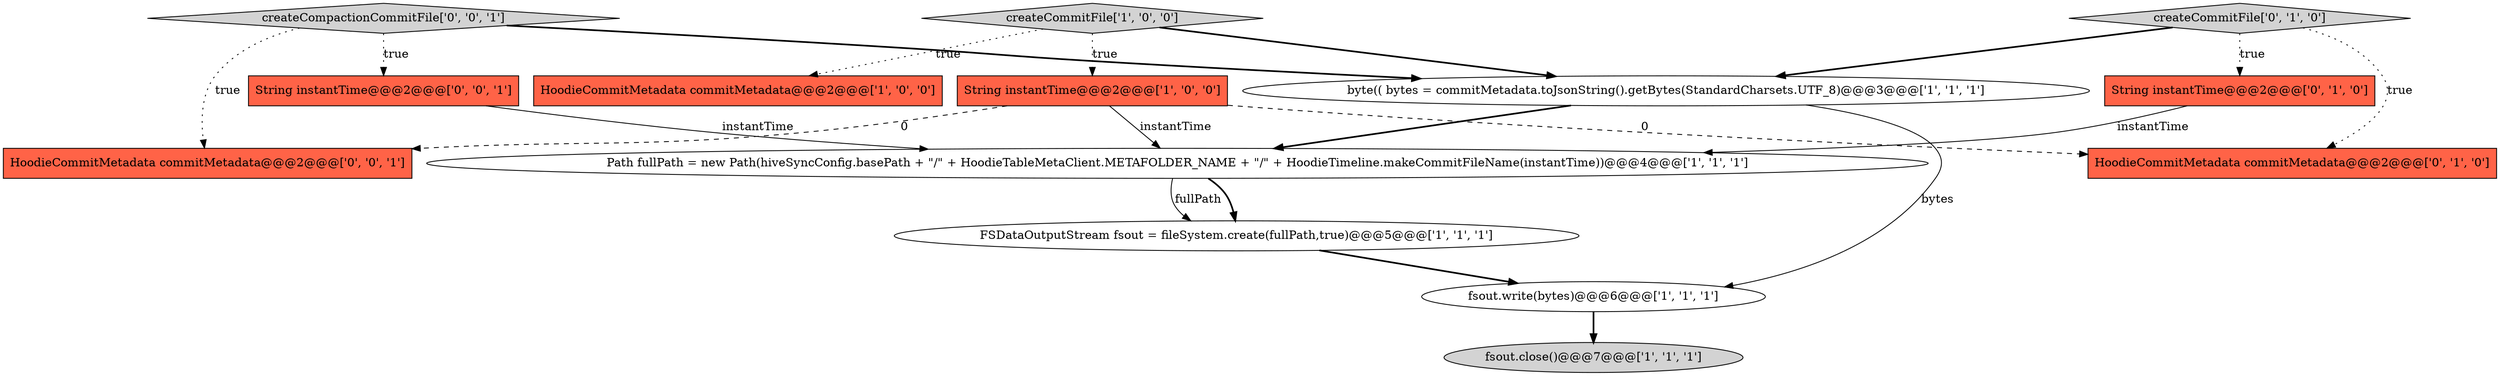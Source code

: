 digraph {
0 [style = filled, label = "createCommitFile['1', '0', '0']", fillcolor = lightgray, shape = diamond image = "AAA0AAABBB1BBB"];
2 [style = filled, label = "byte(( bytes = commitMetadata.toJsonString().getBytes(StandardCharsets.UTF_8)@@@3@@@['1', '1', '1']", fillcolor = white, shape = ellipse image = "AAA0AAABBB1BBB"];
6 [style = filled, label = "Path fullPath = new Path(hiveSyncConfig.basePath + \"/\" + HoodieTableMetaClient.METAFOLDER_NAME + \"/\" + HoodieTimeline.makeCommitFileName(instantTime))@@@4@@@['1', '1', '1']", fillcolor = white, shape = ellipse image = "AAA0AAABBB1BBB"];
8 [style = filled, label = "createCommitFile['0', '1', '0']", fillcolor = lightgray, shape = diamond image = "AAA0AAABBB2BBB"];
1 [style = filled, label = "fsout.write(bytes)@@@6@@@['1', '1', '1']", fillcolor = white, shape = ellipse image = "AAA0AAABBB1BBB"];
4 [style = filled, label = "FSDataOutputStream fsout = fileSystem.create(fullPath,true)@@@5@@@['1', '1', '1']", fillcolor = white, shape = ellipse image = "AAA0AAABBB1BBB"];
7 [style = filled, label = "String instantTime@@@2@@@['1', '0', '0']", fillcolor = tomato, shape = box image = "AAA1AAABBB1BBB"];
3 [style = filled, label = "fsout.close()@@@7@@@['1', '1', '1']", fillcolor = lightgray, shape = ellipse image = "AAA0AAABBB1BBB"];
11 [style = filled, label = "String instantTime@@@2@@@['0', '0', '1']", fillcolor = tomato, shape = box image = "AAA0AAABBB3BBB"];
9 [style = filled, label = "String instantTime@@@2@@@['0', '1', '0']", fillcolor = tomato, shape = box image = "AAA0AAABBB2BBB"];
5 [style = filled, label = "HoodieCommitMetadata commitMetadata@@@2@@@['1', '0', '0']", fillcolor = tomato, shape = box image = "AAA0AAABBB1BBB"];
12 [style = filled, label = "HoodieCommitMetadata commitMetadata@@@2@@@['0', '0', '1']", fillcolor = tomato, shape = box image = "AAA0AAABBB3BBB"];
10 [style = filled, label = "HoodieCommitMetadata commitMetadata@@@2@@@['0', '1', '0']", fillcolor = tomato, shape = box image = "AAA1AAABBB2BBB"];
13 [style = filled, label = "createCompactionCommitFile['0', '0', '1']", fillcolor = lightgray, shape = diamond image = "AAA0AAABBB3BBB"];
1->3 [style = bold, label=""];
7->12 [style = dashed, label="0"];
2->1 [style = solid, label="bytes"];
6->4 [style = bold, label=""];
13->11 [style = dotted, label="true"];
7->10 [style = dashed, label="0"];
9->6 [style = solid, label="instantTime"];
4->1 [style = bold, label=""];
0->2 [style = bold, label=""];
8->9 [style = dotted, label="true"];
0->5 [style = dotted, label="true"];
7->6 [style = solid, label="instantTime"];
8->10 [style = dotted, label="true"];
8->2 [style = bold, label=""];
13->12 [style = dotted, label="true"];
2->6 [style = bold, label=""];
6->4 [style = solid, label="fullPath"];
0->7 [style = dotted, label="true"];
11->6 [style = solid, label="instantTime"];
13->2 [style = bold, label=""];
}
